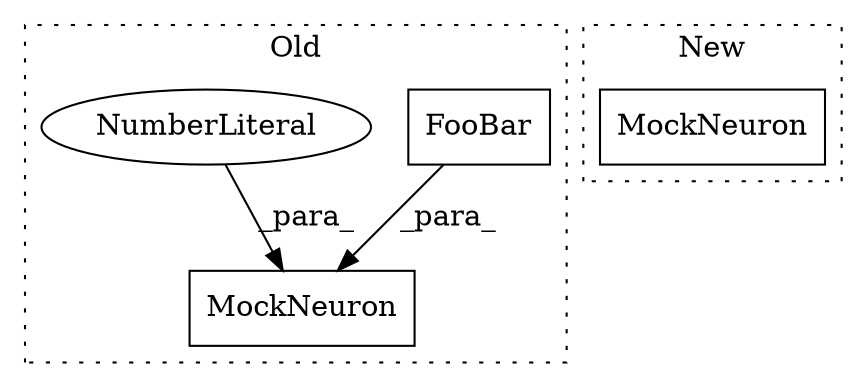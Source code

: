 digraph G {
subgraph cluster0 {
1 [label="FooBar" a="32" s="3078" l="8" shape="box"];
3 [label="MockNeuron" a="32" s="3065,3086" l="11,1" shape="box"];
4 [label="NumberLiteral" a="34" s="3076" l="1" shape="ellipse"];
label = "Old";
style="dotted";
}
subgraph cluster1 {
2 [label="MockNeuron" a="32" s="4459" l="12" shape="box"];
label = "New";
style="dotted";
}
1 -> 3 [label="_para_"];
4 -> 3 [label="_para_"];
}
